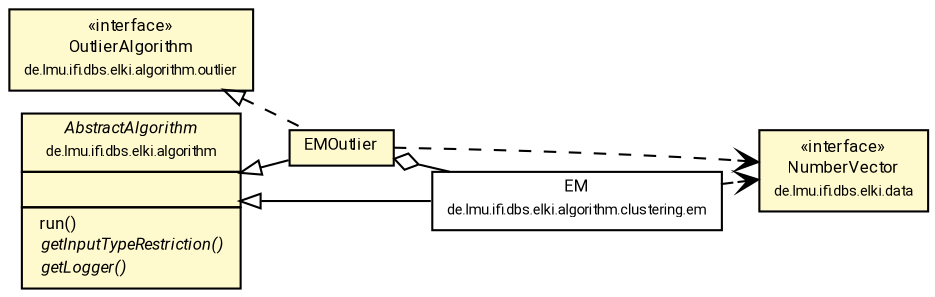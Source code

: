 #!/usr/local/bin/dot
#
# Class diagram 
# Generated by UMLGraph version R5_7_2-60-g0e99a6 (http://www.spinellis.gr/umlgraph/)
#

digraph G {
	graph [fontnames="svg"]
	edge [fontname="Roboto",fontsize=7,labelfontname="Roboto",labelfontsize=7,color="black"];
	node [fontname="Roboto",fontcolor="black",fontsize=8,shape=plaintext,margin=0,width=0,height=0];
	nodesep=0.15;
	ranksep=0.25;
	rankdir=LR;
	// de.lmu.ifi.dbs.elki.algorithm.outlier.clustering.EMOutlier<V extends de.lmu.ifi.dbs.elki.data.NumberVector>
	c3753052 [label=<<table title="de.lmu.ifi.dbs.elki.algorithm.outlier.clustering.EMOutlier" border="0" cellborder="1" cellspacing="0" cellpadding="2" bgcolor="lemonChiffon" href="EMOutlier.html" target="_parent">
		<tr><td><table border="0" cellspacing="0" cellpadding="1">
		<tr><td align="center" balign="center"> <font face="Roboto">EMOutlier</font> </td></tr>
		</table></td></tr>
		</table>>, URL="EMOutlier.html"];
	// de.lmu.ifi.dbs.elki.algorithm.clustering.em.EM<V extends de.lmu.ifi.dbs.elki.data.NumberVector, M extends de.lmu.ifi.dbs.elki.data.model.MeanModel>
	c3753522 [label=<<table title="de.lmu.ifi.dbs.elki.algorithm.clustering.em.EM" border="0" cellborder="1" cellspacing="0" cellpadding="2" href="../../clustering/em/EM.html" target="_parent">
		<tr><td><table border="0" cellspacing="0" cellpadding="1">
		<tr><td align="center" balign="center"> <font face="Roboto">EM</font> </td></tr>
		<tr><td align="center" balign="center"> <font face="Roboto" point-size="7.0">de.lmu.ifi.dbs.elki.algorithm.clustering.em</font> </td></tr>
		</table></td></tr>
		</table>>, URL="../../clustering/em/EM.html"];
	// de.lmu.ifi.dbs.elki.data.NumberVector
	c3754075 [label=<<table title="de.lmu.ifi.dbs.elki.data.NumberVector" border="0" cellborder="1" cellspacing="0" cellpadding="2" bgcolor="LemonChiffon" href="../../../data/NumberVector.html" target="_parent">
		<tr><td><table border="0" cellspacing="0" cellpadding="1">
		<tr><td align="center" balign="center"> &#171;interface&#187; </td></tr>
		<tr><td align="center" balign="center"> <font face="Roboto">NumberVector</font> </td></tr>
		<tr><td align="center" balign="center"> <font face="Roboto" point-size="7.0">de.lmu.ifi.dbs.elki.data</font> </td></tr>
		</table></td></tr>
		</table>>, URL="../../../data/NumberVector.html"];
	// de.lmu.ifi.dbs.elki.algorithm.AbstractAlgorithm<R extends de.lmu.ifi.dbs.elki.result.Result>
	c3754097 [label=<<table title="de.lmu.ifi.dbs.elki.algorithm.AbstractAlgorithm" border="0" cellborder="1" cellspacing="0" cellpadding="2" bgcolor="LemonChiffon" href="../../AbstractAlgorithm.html" target="_parent">
		<tr><td><table border="0" cellspacing="0" cellpadding="1">
		<tr><td align="center" balign="center"> <font face="Roboto"><i>AbstractAlgorithm</i></font> </td></tr>
		<tr><td align="center" balign="center"> <font face="Roboto" point-size="7.0">de.lmu.ifi.dbs.elki.algorithm</font> </td></tr>
		</table></td></tr>
		<tr><td><table border="0" cellspacing="0" cellpadding="1">
		<tr><td align="left" balign="left">  </td></tr>
		</table></td></tr>
		<tr><td><table border="0" cellspacing="0" cellpadding="1">
		<tr><td align="left" balign="left">  run() </td></tr>
		<tr><td align="left" balign="left"> <i> getInputTypeRestriction()</i> </td></tr>
		<tr><td align="left" balign="left"> <i> getLogger()</i> </td></tr>
		</table></td></tr>
		</table>>, URL="../../AbstractAlgorithm.html"];
	// de.lmu.ifi.dbs.elki.algorithm.outlier.OutlierAlgorithm
	c3755882 [label=<<table title="de.lmu.ifi.dbs.elki.algorithm.outlier.OutlierAlgorithm" border="0" cellborder="1" cellspacing="0" cellpadding="2" bgcolor="LemonChiffon" href="../OutlierAlgorithm.html" target="_parent">
		<tr><td><table border="0" cellspacing="0" cellpadding="1">
		<tr><td align="center" balign="center"> &#171;interface&#187; </td></tr>
		<tr><td align="center" balign="center"> <font face="Roboto">OutlierAlgorithm</font> </td></tr>
		<tr><td align="center" balign="center"> <font face="Roboto" point-size="7.0">de.lmu.ifi.dbs.elki.algorithm.outlier</font> </td></tr>
		</table></td></tr>
		</table>>, URL="../OutlierAlgorithm.html"];
	// de.lmu.ifi.dbs.elki.algorithm.outlier.clustering.EMOutlier<V extends de.lmu.ifi.dbs.elki.data.NumberVector> extends de.lmu.ifi.dbs.elki.algorithm.AbstractAlgorithm<R extends de.lmu.ifi.dbs.elki.result.Result>
	c3754097 -> c3753052 [arrowtail=empty,dir=back,weight=10];
	// de.lmu.ifi.dbs.elki.algorithm.outlier.clustering.EMOutlier<V extends de.lmu.ifi.dbs.elki.data.NumberVector> implements de.lmu.ifi.dbs.elki.algorithm.outlier.OutlierAlgorithm
	c3755882 -> c3753052 [arrowtail=empty,style=dashed,dir=back,weight=9];
	// de.lmu.ifi.dbs.elki.algorithm.outlier.clustering.EMOutlier<V extends de.lmu.ifi.dbs.elki.data.NumberVector> has de.lmu.ifi.dbs.elki.algorithm.clustering.em.EM<V extends de.lmu.ifi.dbs.elki.data.NumberVector, M extends de.lmu.ifi.dbs.elki.data.model.MeanModel>
	c3753052 -> c3753522 [arrowhead=none,arrowtail=ediamond,dir=back,weight=4];
	// de.lmu.ifi.dbs.elki.algorithm.clustering.em.EM<V extends de.lmu.ifi.dbs.elki.data.NumberVector, M extends de.lmu.ifi.dbs.elki.data.model.MeanModel> extends de.lmu.ifi.dbs.elki.algorithm.AbstractAlgorithm<R extends de.lmu.ifi.dbs.elki.result.Result>
	c3754097 -> c3753522 [arrowtail=empty,dir=back,weight=10];
	// de.lmu.ifi.dbs.elki.algorithm.outlier.clustering.EMOutlier<V extends de.lmu.ifi.dbs.elki.data.NumberVector> depend de.lmu.ifi.dbs.elki.data.NumberVector
	c3753052 -> c3754075 [arrowhead=open,style=dashed,weight=0];
	// de.lmu.ifi.dbs.elki.algorithm.clustering.em.EM<V extends de.lmu.ifi.dbs.elki.data.NumberVector, M extends de.lmu.ifi.dbs.elki.data.model.MeanModel> depend de.lmu.ifi.dbs.elki.data.NumberVector
	c3753522 -> c3754075 [arrowhead=open,style=dashed,weight=0];
}

